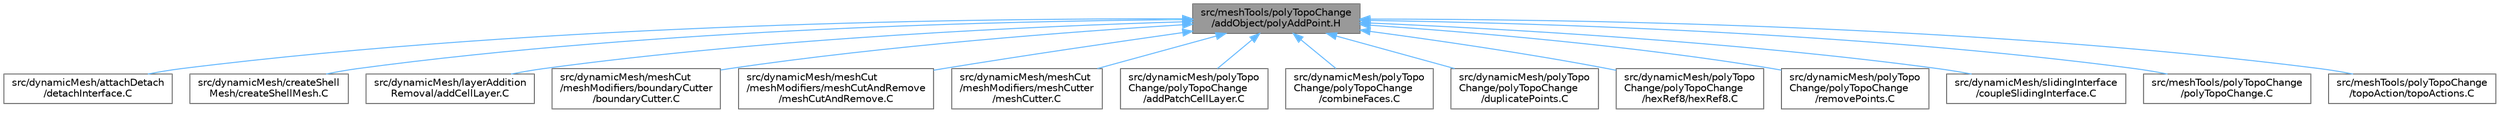 digraph "src/meshTools/polyTopoChange/addObject/polyAddPoint.H"
{
 // LATEX_PDF_SIZE
  bgcolor="transparent";
  edge [fontname=Helvetica,fontsize=10,labelfontname=Helvetica,labelfontsize=10];
  node [fontname=Helvetica,fontsize=10,shape=box,height=0.2,width=0.4];
  Node1 [id="Node000001",label="src/meshTools/polyTopoChange\l/addObject/polyAddPoint.H",height=0.2,width=0.4,color="gray40", fillcolor="grey60", style="filled", fontcolor="black",tooltip=" "];
  Node1 -> Node2 [id="edge1_Node000001_Node000002",dir="back",color="steelblue1",style="solid",tooltip=" "];
  Node2 [id="Node000002",label="src/dynamicMesh/attachDetach\l/detachInterface.C",height=0.2,width=0.4,color="grey40", fillcolor="white", style="filled",URL="$detachInterface_8C.html",tooltip=" "];
  Node1 -> Node3 [id="edge2_Node000001_Node000003",dir="back",color="steelblue1",style="solid",tooltip=" "];
  Node3 [id="Node000003",label="src/dynamicMesh/createShell\lMesh/createShellMesh.C",height=0.2,width=0.4,color="grey40", fillcolor="white", style="filled",URL="$createShellMesh_8C.html",tooltip=" "];
  Node1 -> Node4 [id="edge3_Node000001_Node000004",dir="back",color="steelblue1",style="solid",tooltip=" "];
  Node4 [id="Node000004",label="src/dynamicMesh/layerAddition\lRemoval/addCellLayer.C",height=0.2,width=0.4,color="grey40", fillcolor="white", style="filled",URL="$addCellLayer_8C.html",tooltip=" "];
  Node1 -> Node5 [id="edge4_Node000001_Node000005",dir="back",color="steelblue1",style="solid",tooltip=" "];
  Node5 [id="Node000005",label="src/dynamicMesh/meshCut\l/meshModifiers/boundaryCutter\l/boundaryCutter.C",height=0.2,width=0.4,color="grey40", fillcolor="white", style="filled",URL="$boundaryCutter_8C.html",tooltip=" "];
  Node1 -> Node6 [id="edge5_Node000001_Node000006",dir="back",color="steelblue1",style="solid",tooltip=" "];
  Node6 [id="Node000006",label="src/dynamicMesh/meshCut\l/meshModifiers/meshCutAndRemove\l/meshCutAndRemove.C",height=0.2,width=0.4,color="grey40", fillcolor="white", style="filled",URL="$meshCutAndRemove_8C.html",tooltip=" "];
  Node1 -> Node7 [id="edge6_Node000001_Node000007",dir="back",color="steelblue1",style="solid",tooltip=" "];
  Node7 [id="Node000007",label="src/dynamicMesh/meshCut\l/meshModifiers/meshCutter\l/meshCutter.C",height=0.2,width=0.4,color="grey40", fillcolor="white", style="filled",URL="$meshCutter_8C.html",tooltip=" "];
  Node1 -> Node8 [id="edge7_Node000001_Node000008",dir="back",color="steelblue1",style="solid",tooltip=" "];
  Node8 [id="Node000008",label="src/dynamicMesh/polyTopo\lChange/polyTopoChange\l/addPatchCellLayer.C",height=0.2,width=0.4,color="grey40", fillcolor="white", style="filled",URL="$addPatchCellLayer_8C.html",tooltip=" "];
  Node1 -> Node9 [id="edge8_Node000001_Node000009",dir="back",color="steelblue1",style="solid",tooltip=" "];
  Node9 [id="Node000009",label="src/dynamicMesh/polyTopo\lChange/polyTopoChange\l/combineFaces.C",height=0.2,width=0.4,color="grey40", fillcolor="white", style="filled",URL="$combineFaces_8C.html",tooltip=" "];
  Node1 -> Node10 [id="edge9_Node000001_Node000010",dir="back",color="steelblue1",style="solid",tooltip=" "];
  Node10 [id="Node000010",label="src/dynamicMesh/polyTopo\lChange/polyTopoChange\l/duplicatePoints.C",height=0.2,width=0.4,color="grey40", fillcolor="white", style="filled",URL="$duplicatePoints_8C.html",tooltip=" "];
  Node1 -> Node11 [id="edge10_Node000001_Node000011",dir="back",color="steelblue1",style="solid",tooltip=" "];
  Node11 [id="Node000011",label="src/dynamicMesh/polyTopo\lChange/polyTopoChange\l/hexRef8/hexRef8.C",height=0.2,width=0.4,color="grey40", fillcolor="white", style="filled",URL="$hexRef8_8C.html",tooltip=" "];
  Node1 -> Node12 [id="edge11_Node000001_Node000012",dir="back",color="steelblue1",style="solid",tooltip=" "];
  Node12 [id="Node000012",label="src/dynamicMesh/polyTopo\lChange/polyTopoChange\l/removePoints.C",height=0.2,width=0.4,color="grey40", fillcolor="white", style="filled",URL="$removePoints_8C.html",tooltip=" "];
  Node1 -> Node13 [id="edge12_Node000001_Node000013",dir="back",color="steelblue1",style="solid",tooltip=" "];
  Node13 [id="Node000013",label="src/dynamicMesh/slidingInterface\l/coupleSlidingInterface.C",height=0.2,width=0.4,color="grey40", fillcolor="white", style="filled",URL="$coupleSlidingInterface_8C.html",tooltip=" "];
  Node1 -> Node14 [id="edge13_Node000001_Node000014",dir="back",color="steelblue1",style="solid",tooltip=" "];
  Node14 [id="Node000014",label="src/meshTools/polyTopoChange\l/polyTopoChange.C",height=0.2,width=0.4,color="grey40", fillcolor="white", style="filled",URL="$polyTopoChange_8C.html",tooltip=" "];
  Node1 -> Node15 [id="edge14_Node000001_Node000015",dir="back",color="steelblue1",style="solid",tooltip=" "];
  Node15 [id="Node000015",label="src/meshTools/polyTopoChange\l/topoAction/topoActions.C",height=0.2,width=0.4,color="grey40", fillcolor="white", style="filled",URL="$topoActions_8C.html",tooltip=" "];
}
